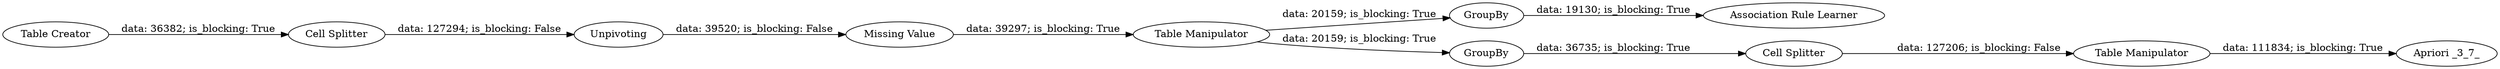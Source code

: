 digraph {
	"1504958955175155630_7" [label=Unpivoting]
	"1504958955175155630_2" [label="Table Creator"]
	"1504958955175155630_15" [label="Association Rule Learner"]
	"1504958955175155630_16" [label="Table Manipulator"]
	"1504958955175155630_14" [label=GroupBy]
	"1504958955175155630_10" [label="Missing Value"]
	"1504958955175155630_9" [label="Table Manipulator"]
	"1504958955175155630_6" [label="Cell Splitter"]
	"1504958955175155630_8" [label=GroupBy]
	"1504958955175155630_17" [label="Cell Splitter"]
	"1504958955175155630_1" [label="Apriori _3_7_"]
	"1504958955175155630_9" -> "1504958955175155630_8" [label="data: 20159; is_blocking: True"]
	"1504958955175155630_8" -> "1504958955175155630_17" [label="data: 36735; is_blocking: True"]
	"1504958955175155630_10" -> "1504958955175155630_9" [label="data: 39297; is_blocking: True"]
	"1504958955175155630_9" -> "1504958955175155630_14" [label="data: 20159; is_blocking: True"]
	"1504958955175155630_6" -> "1504958955175155630_7" [label="data: 127294; is_blocking: False"]
	"1504958955175155630_2" -> "1504958955175155630_6" [label="data: 36382; is_blocking: True"]
	"1504958955175155630_14" -> "1504958955175155630_15" [label="data: 19130; is_blocking: True"]
	"1504958955175155630_16" -> "1504958955175155630_1" [label="data: 111834; is_blocking: True"]
	"1504958955175155630_17" -> "1504958955175155630_16" [label="data: 127206; is_blocking: False"]
	"1504958955175155630_7" -> "1504958955175155630_10" [label="data: 39520; is_blocking: False"]
	rankdir=LR
}
